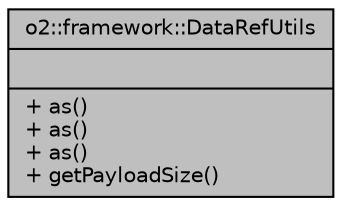 digraph "o2::framework::DataRefUtils"
{
 // INTERACTIVE_SVG=YES
  bgcolor="transparent";
  edge [fontname="Helvetica",fontsize="10",labelfontname="Helvetica",labelfontsize="10"];
  node [fontname="Helvetica",fontsize="10",shape=record];
  Node1 [label="{o2::framework::DataRefUtils\n||+ as()\l+ as()\l+ as()\l+ getPayloadSize()\l}",height=0.2,width=0.4,color="black", fillcolor="grey75", style="filled" fontcolor="black"];
}
